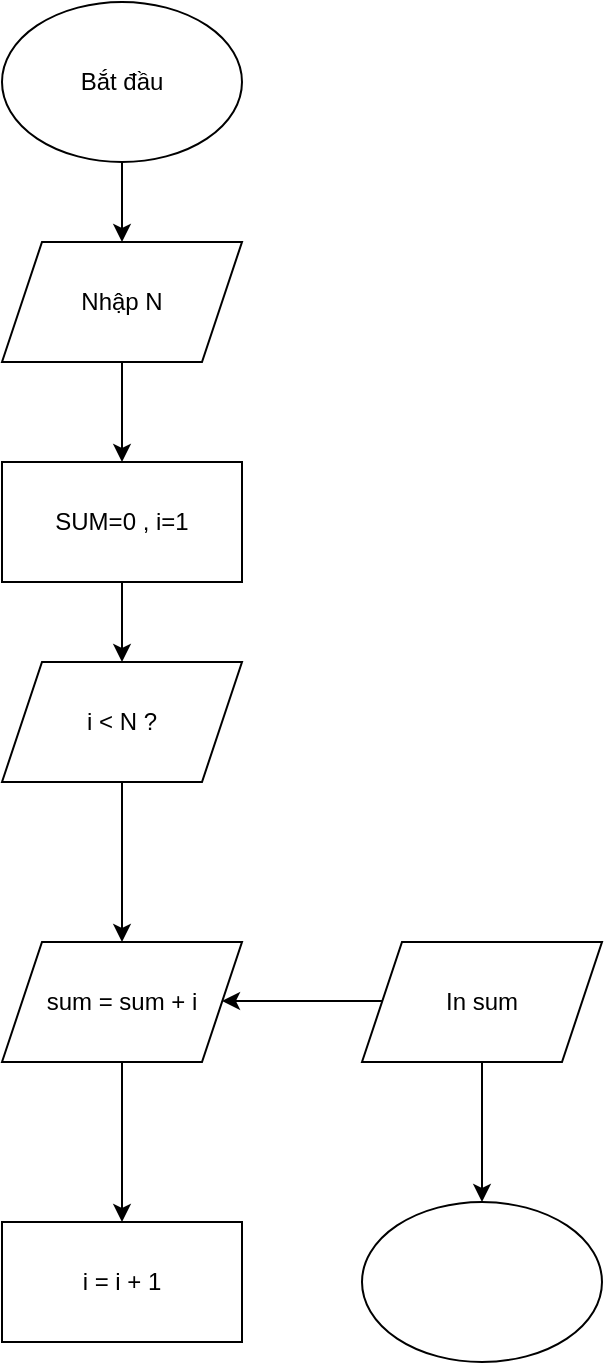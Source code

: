 <mxfile version="28.2.3">
  <diagram name="Trang-1" id="Pr2dIhs61AuQTVlnl7zc">
    <mxGraphModel dx="786" dy="459" grid="1" gridSize="10" guides="1" tooltips="1" connect="1" arrows="1" fold="1" page="1" pageScale="1" pageWidth="827" pageHeight="1169" math="0" shadow="0">
      <root>
        <mxCell id="0" />
        <mxCell id="1" parent="0" />
        <mxCell id="li01Xei4z0W69kFbAv2Y-3" value="" style="edgeStyle=orthogonalEdgeStyle;rounded=0;orthogonalLoop=1;jettySize=auto;html=1;" edge="1" parent="1" source="li01Xei4z0W69kFbAv2Y-1" target="li01Xei4z0W69kFbAv2Y-2">
          <mxGeometry relative="1" as="geometry" />
        </mxCell>
        <mxCell id="li01Xei4z0W69kFbAv2Y-1" value="Bắt đầu" style="ellipse;whiteSpace=wrap;html=1;" vertex="1" parent="1">
          <mxGeometry x="330" y="10" width="120" height="80" as="geometry" />
        </mxCell>
        <mxCell id="li01Xei4z0W69kFbAv2Y-5" value="" style="edgeStyle=orthogonalEdgeStyle;rounded=0;orthogonalLoop=1;jettySize=auto;html=1;" edge="1" parent="1" source="li01Xei4z0W69kFbAv2Y-2" target="li01Xei4z0W69kFbAv2Y-4">
          <mxGeometry relative="1" as="geometry" />
        </mxCell>
        <mxCell id="li01Xei4z0W69kFbAv2Y-2" value="Nhập N" style="shape=parallelogram;perimeter=parallelogramPerimeter;whiteSpace=wrap;html=1;fixedSize=1;" vertex="1" parent="1">
          <mxGeometry x="330" y="130" width="120" height="60" as="geometry" />
        </mxCell>
        <mxCell id="li01Xei4z0W69kFbAv2Y-7" value="" style="edgeStyle=orthogonalEdgeStyle;rounded=0;orthogonalLoop=1;jettySize=auto;html=1;" edge="1" parent="1" source="li01Xei4z0W69kFbAv2Y-4">
          <mxGeometry relative="1" as="geometry">
            <mxPoint x="390" y="340" as="targetPoint" />
          </mxGeometry>
        </mxCell>
        <mxCell id="li01Xei4z0W69kFbAv2Y-4" value="SUM=0 , i=1" style="shape=parallelogram;perimeter=parallelogramPerimeter;whiteSpace=wrap;html=1;fixedSize=1;direction=west;size=0;" vertex="1" parent="1">
          <mxGeometry x="330" y="240" width="120" height="60" as="geometry" />
        </mxCell>
        <mxCell id="li01Xei4z0W69kFbAv2Y-9" value="" style="edgeStyle=orthogonalEdgeStyle;rounded=0;orthogonalLoop=1;jettySize=auto;html=1;" edge="1" parent="1">
          <mxGeometry relative="1" as="geometry">
            <mxPoint x="390" y="400" as="sourcePoint" />
            <mxPoint x="390" y="480" as="targetPoint" />
          </mxGeometry>
        </mxCell>
        <mxCell id="li01Xei4z0W69kFbAv2Y-12" value="" style="edgeStyle=orthogonalEdgeStyle;rounded=0;orthogonalLoop=1;jettySize=auto;html=1;" edge="1" parent="1">
          <mxGeometry relative="1" as="geometry">
            <mxPoint x="520" y="509.5" as="sourcePoint" />
            <mxPoint x="440" y="509.5" as="targetPoint" />
          </mxGeometry>
        </mxCell>
        <mxCell id="li01Xei4z0W69kFbAv2Y-13" value="i &amp;lt; N ?" style="shape=parallelogram;perimeter=parallelogramPerimeter;whiteSpace=wrap;html=1;fixedSize=1;" vertex="1" parent="1">
          <mxGeometry x="330" y="340" width="120" height="60" as="geometry" />
        </mxCell>
        <mxCell id="li01Xei4z0W69kFbAv2Y-17" value="" style="edgeStyle=orthogonalEdgeStyle;rounded=0;orthogonalLoop=1;jettySize=auto;html=1;" edge="1" parent="1" source="li01Xei4z0W69kFbAv2Y-14" target="li01Xei4z0W69kFbAv2Y-16">
          <mxGeometry relative="1" as="geometry" />
        </mxCell>
        <mxCell id="li01Xei4z0W69kFbAv2Y-14" value="sum = sum + i" style="shape=parallelogram;perimeter=parallelogramPerimeter;whiteSpace=wrap;html=1;fixedSize=1;" vertex="1" parent="1">
          <mxGeometry x="330" y="480" width="120" height="60" as="geometry" />
        </mxCell>
        <mxCell id="li01Xei4z0W69kFbAv2Y-19" value="" style="edgeStyle=orthogonalEdgeStyle;rounded=0;orthogonalLoop=1;jettySize=auto;html=1;" edge="1" parent="1" source="li01Xei4z0W69kFbAv2Y-15" target="li01Xei4z0W69kFbAv2Y-18">
          <mxGeometry relative="1" as="geometry" />
        </mxCell>
        <mxCell id="li01Xei4z0W69kFbAv2Y-15" value="In sum" style="shape=parallelogram;perimeter=parallelogramPerimeter;whiteSpace=wrap;html=1;fixedSize=1;" vertex="1" parent="1">
          <mxGeometry x="510" y="480" width="120" height="60" as="geometry" />
        </mxCell>
        <mxCell id="li01Xei4z0W69kFbAv2Y-16" value="i = i + 1" style="whiteSpace=wrap;html=1;" vertex="1" parent="1">
          <mxGeometry x="330" y="620" width="120" height="60" as="geometry" />
        </mxCell>
        <mxCell id="li01Xei4z0W69kFbAv2Y-18" value="" style="ellipse;whiteSpace=wrap;html=1;" vertex="1" parent="1">
          <mxGeometry x="510" y="610" width="120" height="80" as="geometry" />
        </mxCell>
      </root>
    </mxGraphModel>
  </diagram>
</mxfile>
